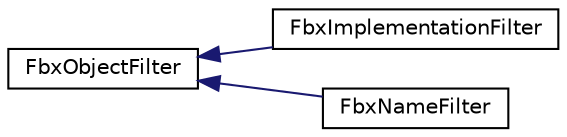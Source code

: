 digraph "クラス階層図"
{
  edge [fontname="Helvetica",fontsize="10",labelfontname="Helvetica",labelfontsize="10"];
  node [fontname="Helvetica",fontsize="10",shape=record];
  rankdir="LR";
  Node0 [label="FbxObjectFilter",height=0.2,width=0.4,color="black", fillcolor="white", style="filled",URL="$class_fbx_object_filter.html",tooltip="This object represents a filter criteria on an object. "];
  Node0 -> Node1 [dir="back",color="midnightblue",fontsize="10",style="solid",fontname="Helvetica"];
  Node1 [label="FbxImplementationFilter",height=0.2,width=0.4,color="black", fillcolor="white", style="filled",URL="$class_fbx_implementation_filter.html",tooltip="This object represents a shading node filter criteria based on the shading node implementation. "];
  Node0 -> Node2 [dir="back",color="midnightblue",fontsize="10",style="solid",fontname="Helvetica"];
  Node2 [label="FbxNameFilter",height=0.2,width=0.4,color="black", fillcolor="white", style="filled",URL="$class_fbx_name_filter.html",tooltip="This class represents a name filter on an object. "];
}
